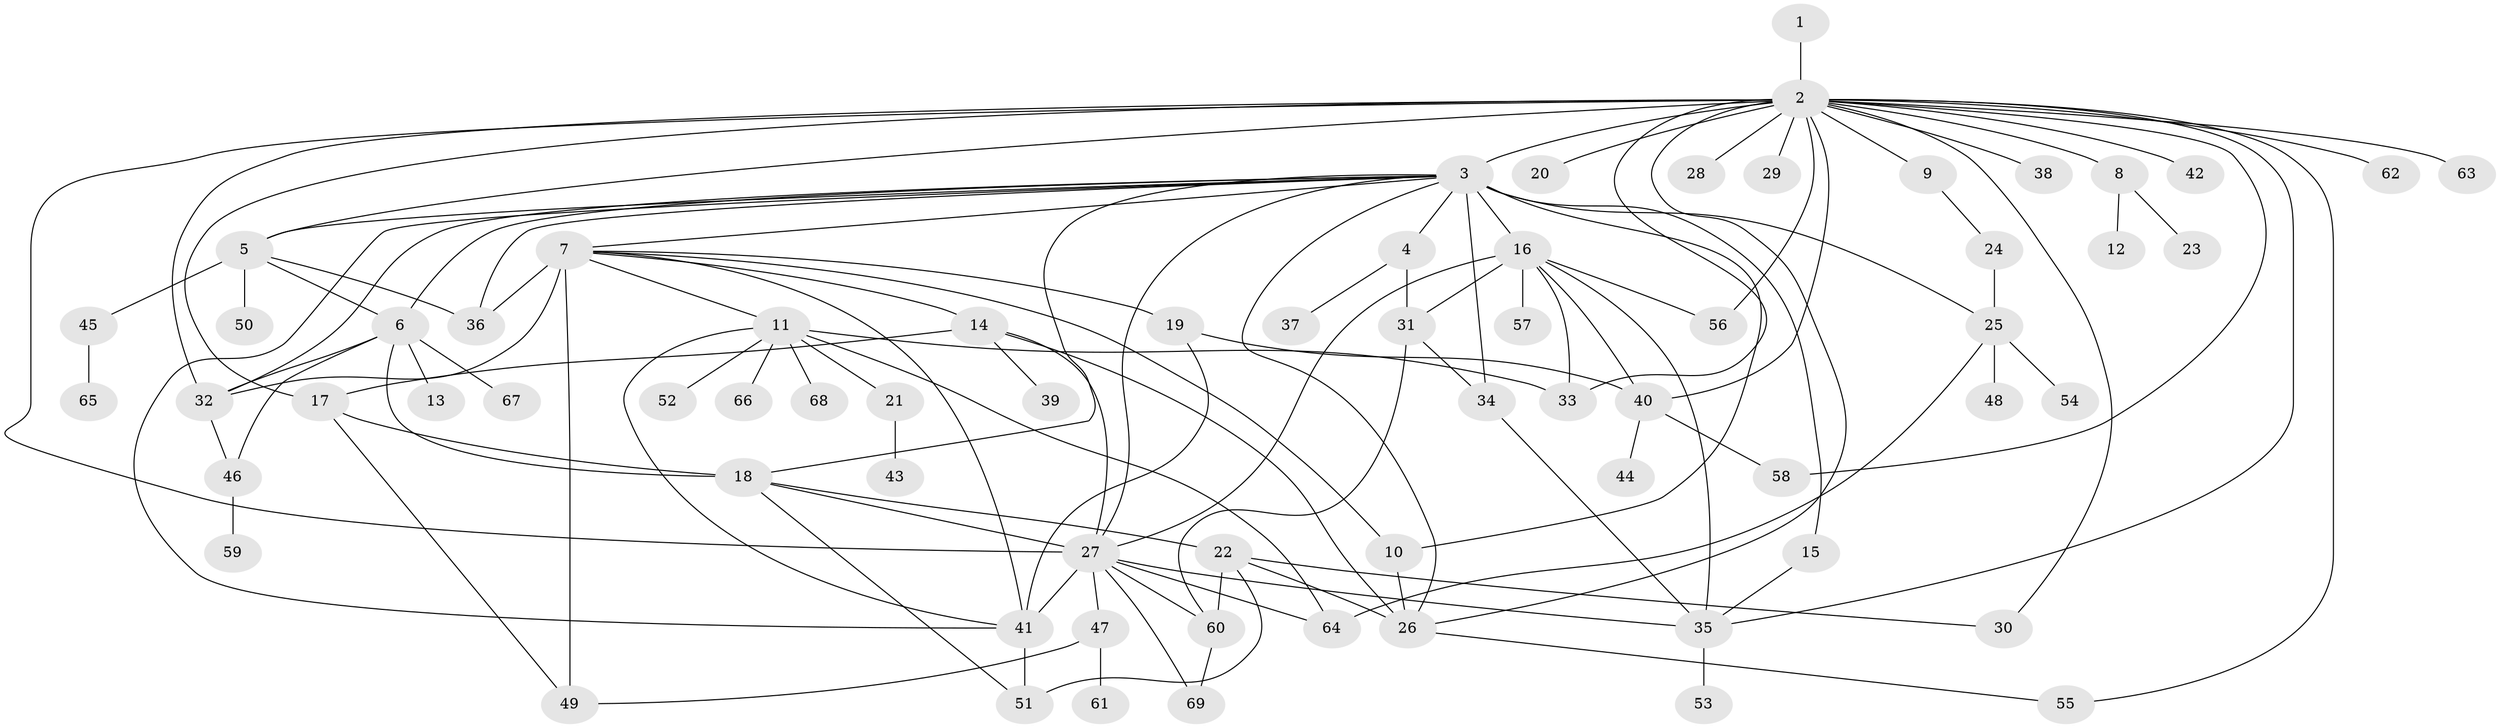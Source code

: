 // original degree distribution, {2: 0.20437956204379562, 29: 0.0072992700729927005, 28: 0.0072992700729927005, 4: 0.08759124087591241, 8: 0.021897810218978103, 15: 0.0072992700729927005, 10: 0.0072992700729927005, 1: 0.4744525547445255, 6: 0.021897810218978103, 3: 0.11678832116788321, 7: 0.0072992700729927005, 11: 0.0072992700729927005, 5: 0.021897810218978103, 16: 0.0072992700729927005}
// Generated by graph-tools (version 1.1) at 2025/35/03/09/25 02:35:45]
// undirected, 69 vertices, 116 edges
graph export_dot {
graph [start="1"]
  node [color=gray90,style=filled];
  1;
  2;
  3;
  4;
  5;
  6;
  7;
  8;
  9;
  10;
  11;
  12;
  13;
  14;
  15;
  16;
  17;
  18;
  19;
  20;
  21;
  22;
  23;
  24;
  25;
  26;
  27;
  28;
  29;
  30;
  31;
  32;
  33;
  34;
  35;
  36;
  37;
  38;
  39;
  40;
  41;
  42;
  43;
  44;
  45;
  46;
  47;
  48;
  49;
  50;
  51;
  52;
  53;
  54;
  55;
  56;
  57;
  58;
  59;
  60;
  61;
  62;
  63;
  64;
  65;
  66;
  67;
  68;
  69;
  1 -- 2 [weight=1.0];
  2 -- 3 [weight=1.0];
  2 -- 5 [weight=1.0];
  2 -- 8 [weight=1.0];
  2 -- 9 [weight=1.0];
  2 -- 17 [weight=1.0];
  2 -- 20 [weight=1.0];
  2 -- 26 [weight=1.0];
  2 -- 27 [weight=3.0];
  2 -- 28 [weight=1.0];
  2 -- 29 [weight=1.0];
  2 -- 30 [weight=1.0];
  2 -- 32 [weight=1.0];
  2 -- 33 [weight=1.0];
  2 -- 35 [weight=1.0];
  2 -- 38 [weight=1.0];
  2 -- 40 [weight=1.0];
  2 -- 42 [weight=1.0];
  2 -- 55 [weight=1.0];
  2 -- 56 [weight=1.0];
  2 -- 58 [weight=1.0];
  2 -- 62 [weight=1.0];
  2 -- 63 [weight=1.0];
  3 -- 4 [weight=1.0];
  3 -- 5 [weight=1.0];
  3 -- 6 [weight=1.0];
  3 -- 7 [weight=1.0];
  3 -- 10 [weight=1.0];
  3 -- 15 [weight=1.0];
  3 -- 16 [weight=9.0];
  3 -- 18 [weight=1.0];
  3 -- 25 [weight=1.0];
  3 -- 26 [weight=1.0];
  3 -- 27 [weight=1.0];
  3 -- 32 [weight=1.0];
  3 -- 34 [weight=3.0];
  3 -- 36 [weight=1.0];
  3 -- 41 [weight=1.0];
  4 -- 31 [weight=1.0];
  4 -- 37 [weight=1.0];
  5 -- 6 [weight=1.0];
  5 -- 36 [weight=1.0];
  5 -- 45 [weight=1.0];
  5 -- 50 [weight=1.0];
  6 -- 13 [weight=1.0];
  6 -- 18 [weight=1.0];
  6 -- 32 [weight=1.0];
  6 -- 46 [weight=1.0];
  6 -- 67 [weight=1.0];
  7 -- 10 [weight=1.0];
  7 -- 11 [weight=1.0];
  7 -- 14 [weight=1.0];
  7 -- 19 [weight=1.0];
  7 -- 32 [weight=6.0];
  7 -- 36 [weight=1.0];
  7 -- 41 [weight=1.0];
  7 -- 49 [weight=1.0];
  8 -- 12 [weight=1.0];
  8 -- 23 [weight=1.0];
  9 -- 24 [weight=1.0];
  10 -- 26 [weight=2.0];
  11 -- 21 [weight=1.0];
  11 -- 33 [weight=1.0];
  11 -- 41 [weight=1.0];
  11 -- 52 [weight=1.0];
  11 -- 64 [weight=1.0];
  11 -- 66 [weight=1.0];
  11 -- 68 [weight=1.0];
  14 -- 17 [weight=1.0];
  14 -- 26 [weight=1.0];
  14 -- 27 [weight=1.0];
  14 -- 39 [weight=1.0];
  15 -- 35 [weight=1.0];
  16 -- 27 [weight=1.0];
  16 -- 31 [weight=1.0];
  16 -- 33 [weight=1.0];
  16 -- 35 [weight=1.0];
  16 -- 40 [weight=1.0];
  16 -- 56 [weight=1.0];
  16 -- 57 [weight=1.0];
  17 -- 18 [weight=4.0];
  17 -- 49 [weight=1.0];
  18 -- 22 [weight=1.0];
  18 -- 27 [weight=2.0];
  18 -- 51 [weight=1.0];
  19 -- 40 [weight=1.0];
  19 -- 41 [weight=1.0];
  21 -- 43 [weight=1.0];
  22 -- 26 [weight=1.0];
  22 -- 30 [weight=1.0];
  22 -- 51 [weight=1.0];
  22 -- 60 [weight=1.0];
  24 -- 25 [weight=1.0];
  25 -- 48 [weight=1.0];
  25 -- 54 [weight=1.0];
  25 -- 64 [weight=1.0];
  26 -- 55 [weight=1.0];
  27 -- 35 [weight=2.0];
  27 -- 41 [weight=10.0];
  27 -- 47 [weight=1.0];
  27 -- 60 [weight=1.0];
  27 -- 64 [weight=1.0];
  27 -- 69 [weight=1.0];
  31 -- 34 [weight=1.0];
  31 -- 60 [weight=1.0];
  32 -- 46 [weight=1.0];
  34 -- 35 [weight=1.0];
  35 -- 53 [weight=1.0];
  40 -- 44 [weight=1.0];
  40 -- 58 [weight=1.0];
  41 -- 51 [weight=1.0];
  45 -- 65 [weight=1.0];
  46 -- 59 [weight=1.0];
  47 -- 49 [weight=1.0];
  47 -- 61 [weight=1.0];
  60 -- 69 [weight=1.0];
}
